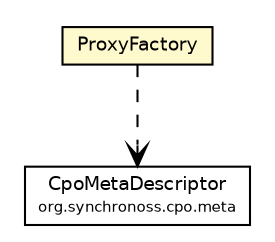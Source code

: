 #!/usr/local/bin/dot
#
# Class diagram 
# Generated by UMLGraph version 5.1 (http://www.umlgraph.org/)
#

digraph G {
	edge [fontname="Helvetica",fontsize=10,labelfontname="Helvetica",labelfontsize=10];
	node [fontname="Helvetica",fontsize=10,shape=plaintext];
	nodesep=0.25;
	ranksep=0.5;
	// org.synchronoss.cpo.util.ProxyFactory
	c1258 [label=<<table title="org.synchronoss.cpo.util.ProxyFactory" border="0" cellborder="1" cellspacing="0" cellpadding="2" port="p" bgcolor="lemonChiffon" href="./ProxyFactory.html">
		<tr><td><table border="0" cellspacing="0" cellpadding="1">
<tr><td align="center" balign="center"> ProxyFactory </td></tr>
		</table></td></tr>
		</table>>, fontname="Helvetica", fontcolor="black", fontsize=9.0];
	// org.synchronoss.cpo.util.ProxyFactory DEPEND org.synchronoss.cpo.meta.CpoMetaDescriptor
	c1258:p -> c1321:p [taillabel="", label="", headlabel="", fontname="Helvetica", fontcolor="black", fontsize=10.0, color="black", arrowhead=open, style=dashed];
	// org.synchronoss.cpo.meta.CpoMetaDescriptor
	c1321 [label=<<table title="org.synchronoss.cpo.meta.CpoMetaDescriptor" border="0" cellborder="1" cellspacing="0" cellpadding="2" port="p" href="http://java.sun.com/j2se/1.4.2/docs/api/org/synchronoss/cpo/meta/CpoMetaDescriptor.html">
		<tr><td><table border="0" cellspacing="0" cellpadding="1">
<tr><td align="center" balign="center"> CpoMetaDescriptor </td></tr>
<tr><td align="center" balign="center"><font point-size="7.0"> org.synchronoss.cpo.meta </font></td></tr>
		</table></td></tr>
		</table>>, fontname="Helvetica", fontcolor="black", fontsize=9.0];
}

